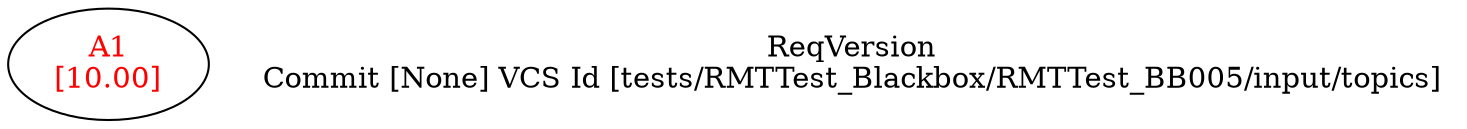 digraph reqdeps {
rankdir=BT;
mclimit=10.0;
nslimit=10.0;ranksep=1;
"A1" [fontcolor=red,label="A1\n[10.00]"];
ReqVersion [shape=plaintext label="ReqVersion\nCommit [None] VCS Id [tests/RMTTest_Blackbox/RMTTest_BB005/input/topics]"]
}
